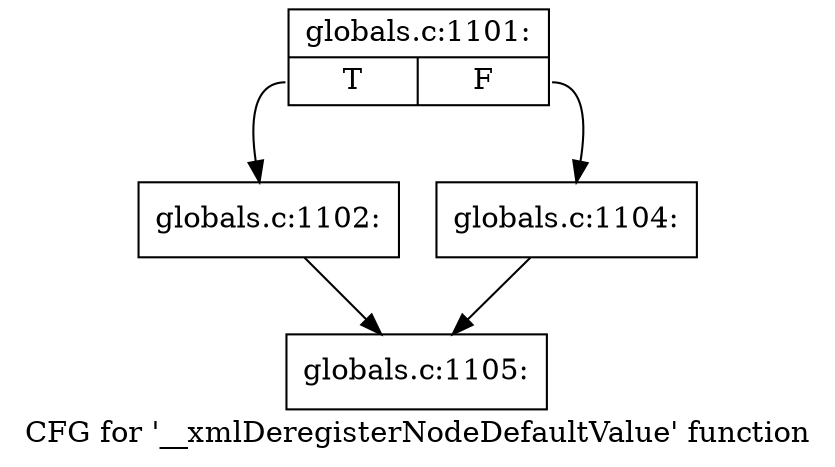 digraph "CFG for '__xmlDeregisterNodeDefaultValue' function" {
	label="CFG for '__xmlDeregisterNodeDefaultValue' function";

	Node0x5624fdb623d0 [shape=record,label="{globals.c:1101:|{<s0>T|<s1>F}}"];
	Node0x5624fdb623d0:s0 -> Node0x5624fdb64f90;
	Node0x5624fdb623d0:s1 -> Node0x5624fdb65030;
	Node0x5624fdb64f90 [shape=record,label="{globals.c:1102:}"];
	Node0x5624fdb64f90 -> Node0x5624fdb62dc0;
	Node0x5624fdb65030 [shape=record,label="{globals.c:1104:}"];
	Node0x5624fdb65030 -> Node0x5624fdb62dc0;
	Node0x5624fdb62dc0 [shape=record,label="{globals.c:1105:}"];
}
